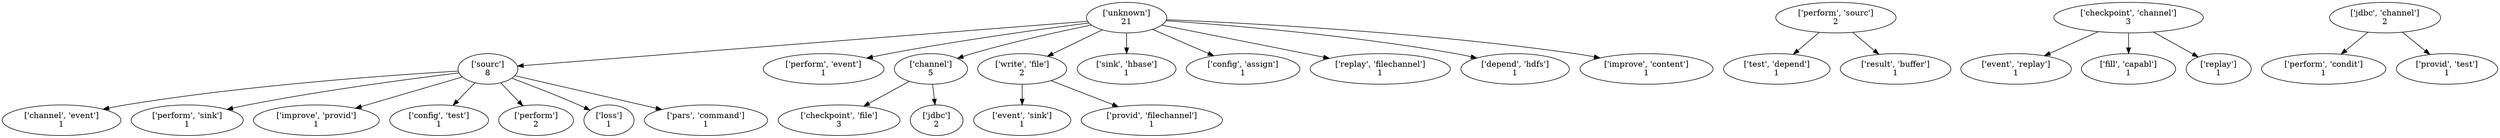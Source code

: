 strict digraph  {
	"['unknown']
21" -> "['sourc']
8";
	"['unknown']
21" -> "['perform', 'event']
1";
	"['unknown']
21" -> "['channel']
5";
	"['unknown']
21" -> "['write', 'file']
2";
	"['unknown']
21" -> "['sink', 'hbase']
1";
	"['unknown']
21" -> "['config', 'assign']
1";
	"['unknown']
21" -> "['replay', 'filechannel']
1";
	"['unknown']
21" -> "['depend', 'hdfs']
1";
	"['unknown']
21" -> "['improve', 'content']
1";
	"['sourc']
8" -> "['channel', 'event']
1";
	"['sourc']
8" -> "['perform', 'sink']
1";
	"['sourc']
8" -> "['improve', 'provid']
1";
	"['sourc']
8" -> "['config', 'test']
1";
	"['sourc']
8" -> "['perform']
2";
	"['sourc']
8" -> "['loss']
1";
	"['sourc']
8" -> "['pars', 'command']
1";
	"['channel']
5" -> "['checkpoint', 'file']
3";
	"['channel']
5" -> "['jdbc']
2";
	"['write', 'file']
2" -> "['event', 'sink']
1";
	"['write', 'file']
2" -> "['provid', 'filechannel']
1";
	"['perform', 'sourc']
2" -> "['test', 'depend']
1";
	"['perform', 'sourc']
2" -> "['result', 'buffer']
1";
	"['checkpoint', 'channel']
3" -> "['event', 'replay']
1";
	"['checkpoint', 'channel']
3" -> "['fill', 'capabl']
1";
	"['checkpoint', 'channel']
3" -> "['replay']
1";
	"['jdbc', 'channel']
2" -> "['perform', 'condit']
1";
	"['jdbc', 'channel']
2" -> "['provid', 'test']
1";
}
